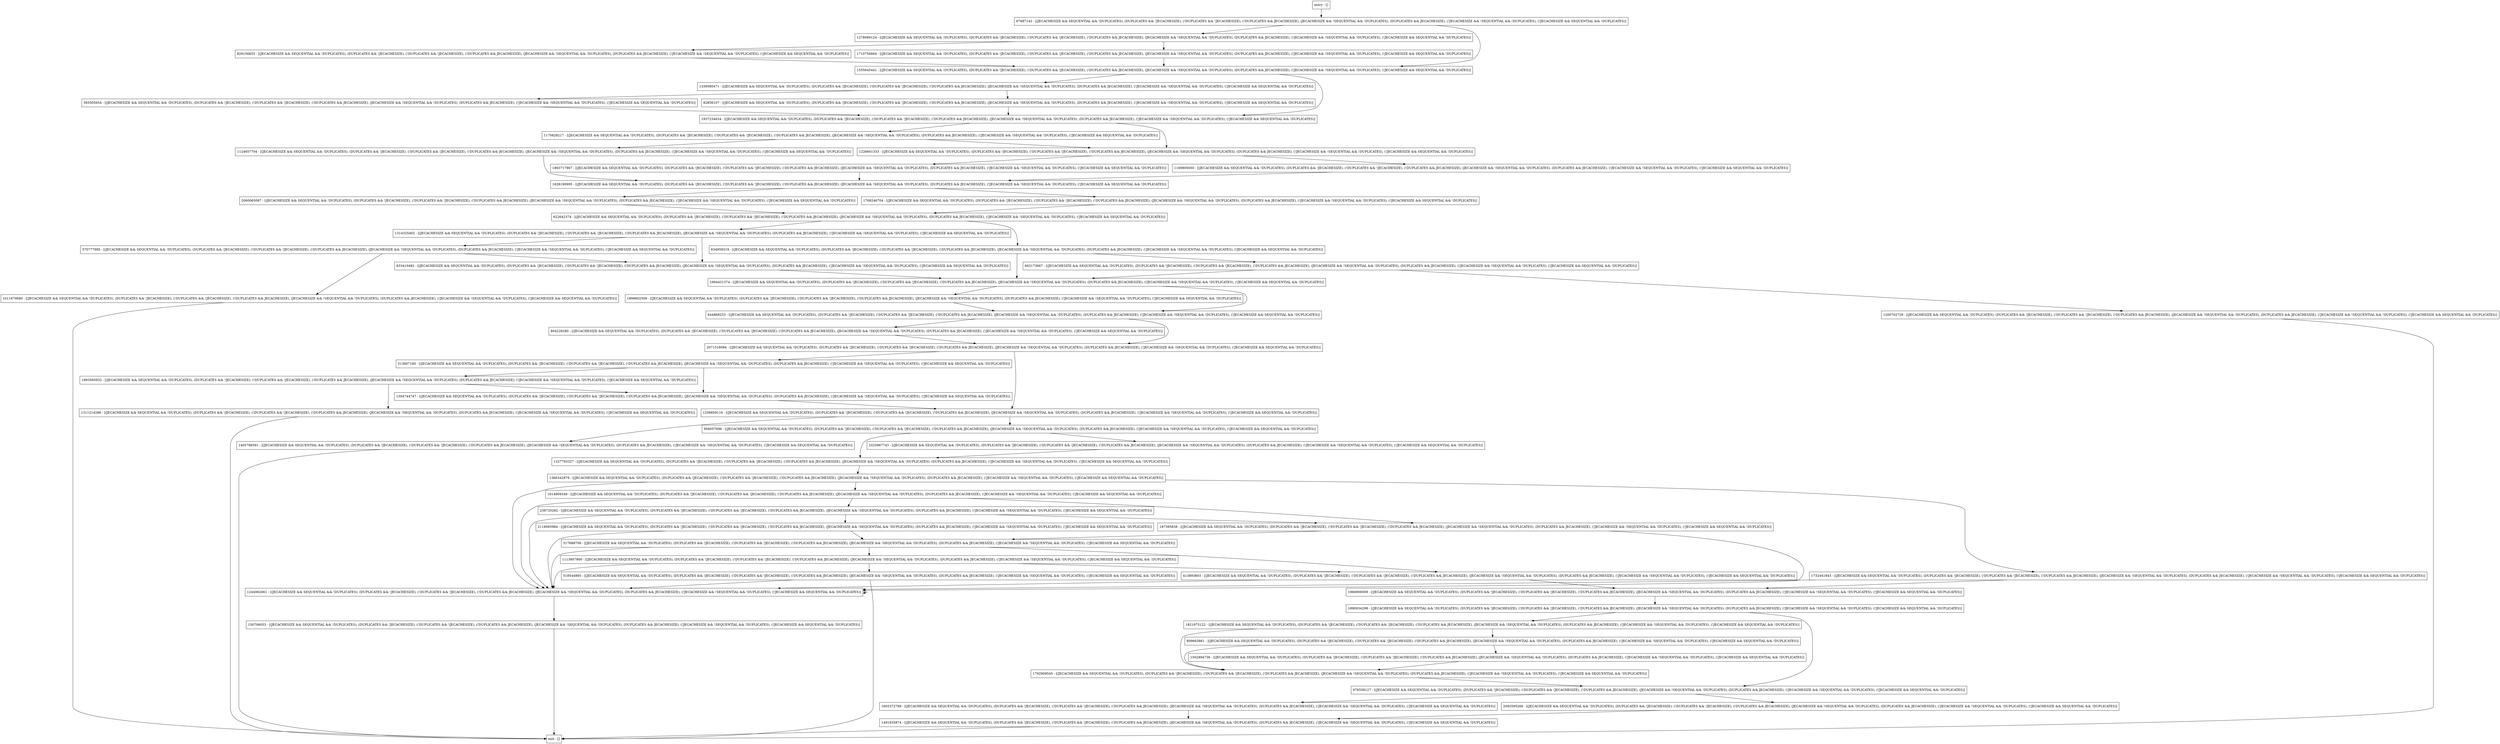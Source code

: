 digraph serialLogWork {
node [shape=record];
1011679680 [label="1011679680 - [(JECACHESIZE && SEQUENTIAL && !DUPLICATES), (DUPLICATES && !JECACHESIZE), (!DUPLICATES && !JECACHESIZE), (!DUPLICATES && JECACHESIZE), (JECACHESIZE && !SEQUENTIAL && !DUPLICATES), (DUPLICATES && JECACHESIZE), (!JECACHESIZE && !SEQUENTIAL && !DUPLICATES), (!JECACHESIZE && SEQUENTIAL && !DUPLICATES)]"];
1405786591 [label="1405786591 - [(JECACHESIZE && SEQUENTIAL && !DUPLICATES), (DUPLICATES && !JECACHESIZE), (!DUPLICATES && !JECACHESIZE), (!DUPLICATES && JECACHESIZE), (JECACHESIZE && !SEQUENTIAL && !DUPLICATES), (DUPLICATES && JECACHESIZE), (!JECACHESIZE && !SEQUENTIAL && !DUPLICATES), (!JECACHESIZE && SEQUENTIAL && !DUPLICATES)]"];
956057696 [label="956057696 - [(JECACHESIZE && SEQUENTIAL && !DUPLICATES), (DUPLICATES && !JECACHESIZE), (!DUPLICATES && !JECACHESIZE), (!DUPLICATES && JECACHESIZE), (JECACHESIZE && !SEQUENTIAL && !DUPLICATES), (DUPLICATES && JECACHESIZE), (!JECACHESIZE && !SEQUENTIAL && !DUPLICATES), (!JECACHESIZE && SEQUENTIAL && !DUPLICATES)]"];
1710756664 [label="1710756664 - [(JECACHESIZE && SEQUENTIAL && !DUPLICATES), (DUPLICATES && !JECACHESIZE), (!DUPLICATES && !JECACHESIZE), (!DUPLICATES && JECACHESIZE), (JECACHESIZE && !SEQUENTIAL && !DUPLICATES), (DUPLICATES && JECACHESIZE), (!JECACHESIZE && !SEQUENTIAL && !DUPLICATES), (!JECACHESIZE && SEQUENTIAL && !DUPLICATES)]"];
1311214286 [label="1311214286 - [(JECACHESIZE && SEQUENTIAL && !DUPLICATES), (DUPLICATES && !JECACHESIZE), (!DUPLICATES && !JECACHESIZE), (!DUPLICATES && JECACHESIZE), (JECACHESIZE && !SEQUENTIAL && !DUPLICATES), (DUPLICATES && JECACHESIZE), (!JECACHESIZE && !SEQUENTIAL && !DUPLICATES), (!JECACHESIZE && SEQUENTIAL && !DUPLICATES)]"];
2060065087 [label="2060065087 - [(JECACHESIZE && SEQUENTIAL && !DUPLICATES), (DUPLICATES && !JECACHESIZE), (!DUPLICATES && !JECACHESIZE), (!DUPLICATES && JECACHESIZE), (JECACHESIZE && !SEQUENTIAL && !DUPLICATES), (DUPLICATES && JECACHESIZE), (!JECACHESIZE && !SEQUENTIAL && !DUPLICATES), (!JECACHESIZE && SEQUENTIAL && !DUPLICATES)]"];
187395838 [label="187395838 - [(JECACHESIZE && SEQUENTIAL && !DUPLICATES), (DUPLICATES && !JECACHESIZE), (!DUPLICATES && !JECACHESIZE), (!DUPLICATES && JECACHESIZE), (JECACHESIZE && !SEQUENTIAL && !DUPLICATES), (DUPLICATES && JECACHESIZE), (!JECACHESIZE && !SEQUENTIAL && !DUPLICATES), (!JECACHESIZE && SEQUENTIAL && !DUPLICATES)]"];
809663861 [label="809663861 - [(JECACHESIZE && SEQUENTIAL && !DUPLICATES), (DUPLICATES && !JECACHESIZE), (!DUPLICATES && !JECACHESIZE), (!DUPLICATES && JECACHESIZE), (JECACHESIZE && !SEQUENTIAL && !DUPLICATES), (DUPLICATES && JECACHESIZE), (!JECACHESIZE && !SEQUENTIAL && !DUPLICATES), (!JECACHESIZE && SEQUENTIAL && !DUPLICATES)]"];
829156655 [label="829156655 - [(JECACHESIZE && SEQUENTIAL && !DUPLICATES), (DUPLICATES && !JECACHESIZE), (!DUPLICATES && !JECACHESIZE), (!DUPLICATES && JECACHESIZE), (JECACHESIZE && !SEQUENTIAL && !DUPLICATES), (DUPLICATES && JECACHESIZE), (!JECACHESIZE && !SEQUENTIAL && !DUPLICATES), (!JECACHESIZE && SEQUENTIAL && !DUPLICATES)]"];
1124657704 [label="1124657704 - [(JECACHESIZE && SEQUENTIAL && !DUPLICATES), (DUPLICATES && !JECACHESIZE), (!DUPLICATES && !JECACHESIZE), (!DUPLICATES && JECACHESIZE), (JECACHESIZE && !SEQUENTIAL && !DUPLICATES), (DUPLICATES && JECACHESIZE), (!JECACHESIZE && !SEQUENTIAL && !DUPLICATES), (!JECACHESIZE && SEQUENTIAL && !DUPLICATES)]"];
1327793327 [label="1327793327 - [(JECACHESIZE && SEQUENTIAL && !DUPLICATES), (DUPLICATES && !JECACHESIZE), (!DUPLICATES && !JECACHESIZE), (!DUPLICATES && JECACHESIZE), (JECACHESIZE && !SEQUENTIAL && !DUPLICATES), (DUPLICATES && JECACHESIZE), (!JECACHESIZE && !SEQUENTIAL && !DUPLICATES), (!JECACHESIZE && SEQUENTIAL && !DUPLICATES)]"];
1200702729 [label="1200702729 - [(JECACHESIZE && SEQUENTIAL && !DUPLICATES), (DUPLICATES && !JECACHESIZE), (!DUPLICATES && !JECACHESIZE), (!DUPLICATES && JECACHESIZE), (JECACHESIZE && !SEQUENTIAL && !DUPLICATES), (DUPLICATES && JECACHESIZE), (!JECACHESIZE && !SEQUENTIAL && !DUPLICATES), (!JECACHESIZE && SEQUENTIAL && !DUPLICATES)]"];
833410482 [label="833410482 - [(JECACHESIZE && SEQUENTIAL && !DUPLICATES), (DUPLICATES && !JECACHESIZE), (!DUPLICATES && !JECACHESIZE), (!DUPLICATES && JECACHESIZE), (JECACHESIZE && !SEQUENTIAL && !DUPLICATES), (DUPLICATES && JECACHESIZE), (!JECACHESIZE && !SEQUENTIAL && !DUPLICATES), (!JECACHESIZE && SEQUENTIAL && !DUPLICATES)]"];
676558127 [label="676558127 - [(JECACHESIZE && SEQUENTIAL && !DUPLICATES), (DUPLICATES && !JECACHESIZE), (!DUPLICATES && !JECACHESIZE), (!DUPLICATES && JECACHESIZE), (JECACHESIZE && !SEQUENTIAL && !DUPLICATES), (DUPLICATES && JECACHESIZE), (!JECACHESIZE && !SEQUENTIAL && !DUPLICATES), (!JECACHESIZE && SEQUENTIAL && !DUPLICATES)]"];
1314325402 [label="1314325402 - [(JECACHESIZE && SEQUENTIAL && !DUPLICATES), (DUPLICATES && !JECACHESIZE), (!DUPLICATES && !JECACHESIZE), (!DUPLICATES && JECACHESIZE), (JECACHESIZE && !SEQUENTIAL && !DUPLICATES), (DUPLICATES && JECACHESIZE), (!JECACHESIZE && !SEQUENTIAL && !DUPLICATES), (!JECACHESIZE && SEQUENTIAL && !DUPLICATES)]"];
1206859116 [label="1206859116 - [(JECACHESIZE && SEQUENTIAL && !DUPLICATES), (DUPLICATES && !JECACHESIZE), (!DUPLICATES && !JECACHESIZE), (!DUPLICATES && JECACHESIZE), (JECACHESIZE && !SEQUENTIAL && !DUPLICATES), (DUPLICATES && JECACHESIZE), (!JECACHESIZE && !SEQUENTIAL && !DUPLICATES), (!JECACHESIZE && SEQUENTIAL && !DUPLICATES)]"];
2092595266 [label="2092595266 - [(JECACHESIZE && SEQUENTIAL && !DUPLICATES), (DUPLICATES && !JECACHESIZE), (!DUPLICATES && !JECACHESIZE), (!DUPLICATES && JECACHESIZE), (JECACHESIZE && !SEQUENTIAL && !DUPLICATES), (DUPLICATES && JECACHESIZE), (!JECACHESIZE && !SEQUENTIAL && !DUPLICATES), (!JECACHESIZE && SEQUENTIAL && !DUPLICATES)]"];
2118065984 [label="2118065984 - [(JECACHESIZE && SEQUENTIAL && !DUPLICATES), (DUPLICATES && !JECACHESIZE), (!DUPLICATES && !JECACHESIZE), (!DUPLICATES && JECACHESIZE), (JECACHESIZE && !SEQUENTIAL && !DUPLICATES), (DUPLICATES && JECACHESIZE), (!JECACHESIZE && !SEQUENTIAL && !DUPLICATES), (!JECACHESIZE && SEQUENTIAL && !DUPLICATES)]"];
entry [label="entry - []"];
exit [label="exit - []"];
663173667 [label="663173667 - [(JECACHESIZE && SEQUENTIAL && !DUPLICATES), (DUPLICATES && !JECACHESIZE), (!DUPLICATES && !JECACHESIZE), (!DUPLICATES && JECACHESIZE), (JECACHESIZE && !SEQUENTIAL && !DUPLICATES), (DUPLICATES && JECACHESIZE), (!JECACHESIZE && !SEQUENTIAL && !DUPLICATES), (!JECACHESIZE && SEQUENTIAL && !DUPLICATES)]"];
82856107 [label="82856107 - [(JECACHESIZE && SEQUENTIAL && !DUPLICATES), (DUPLICATES && !JECACHESIZE), (!DUPLICATES && !JECACHESIZE), (!DUPLICATES && JECACHESIZE), (JECACHESIZE && !SEQUENTIAL && !DUPLICATES), (DUPLICATES && JECACHESIZE), (!JECACHESIZE && !SEQUENTIAL && !DUPLICATES), (!JECACHESIZE && SEQUENTIAL && !DUPLICATES)]"];
1304744747 [label="1304744747 - [(JECACHESIZE && SEQUENTIAL && !DUPLICATES), (DUPLICATES && !JECACHESIZE), (!DUPLICATES && !JECACHESIZE), (!DUPLICATES && JECACHESIZE), (JECACHESIZE && !SEQUENTIAL && !DUPLICATES), (DUPLICATES && JECACHESIZE), (!JECACHESIZE && !SEQUENTIAL && !DUPLICATES), (!JECACHESIZE && SEQUENTIAL && !DUPLICATES)]"];
1890934298 [label="1890934298 - [(JECACHESIZE && SEQUENTIAL && !DUPLICATES), (DUPLICATES && !JECACHESIZE), (!DUPLICATES && !JECACHESIZE), (!DUPLICATES && JECACHESIZE), (JECACHESIZE && !SEQUENTIAL && !DUPLICATES), (DUPLICATES && JECACHESIZE), (!JECACHESIZE && !SEQUENTIAL && !DUPLICATES), (!JECACHESIZE && SEQUENTIAL && !DUPLICATES)]"];
1113807800 [label="1113807800 - [(JECACHESIZE && SEQUENTIAL && !DUPLICATES), (DUPLICATES && !JECACHESIZE), (!DUPLICATES && !JECACHESIZE), (!DUPLICATES && JECACHESIZE), (JECACHESIZE && !SEQUENTIAL && !DUPLICATES), (DUPLICATES && JECACHESIZE), (!JECACHESIZE && !SEQUENTIAL && !DUPLICATES), (!JECACHESIZE && SEQUENTIAL && !DUPLICATES)]"];
570777985 [label="570777985 - [(JECACHESIZE && SEQUENTIAL && !DUPLICATES), (DUPLICATES && !JECACHESIZE), (!DUPLICATES && !JECACHESIZE), (!DUPLICATES && JECACHESIZE), (JECACHESIZE && !SEQUENTIAL && !DUPLICATES), (DUPLICATES && JECACHESIZE), (!JECACHESIZE && !SEQUENTIAL && !DUPLICATES), (!JECACHESIZE && SEQUENTIAL && !DUPLICATES)]"];
1244062661 [label="1244062661 - [(JECACHESIZE && SEQUENTIAL && !DUPLICATES), (DUPLICATES && !JECACHESIZE), (!DUPLICATES && !JECACHESIZE), (!DUPLICATES && JECACHESIZE), (JECACHESIZE && !SEQUENTIAL && !DUPLICATES), (DUPLICATES && JECACHESIZE), (!JECACHESIZE && !SEQUENTIAL && !DUPLICATES), (!JECACHESIZE && SEQUENTIAL && !DUPLICATES)]"];
1491935874 [label="1491935874 - [(JECACHESIZE && SEQUENTIAL && !DUPLICATES), (DUPLICATES && !JECACHESIZE), (!DUPLICATES && !JECACHESIZE), (!DUPLICATES && JECACHESIZE), (JECACHESIZE && !SEQUENTIAL && !DUPLICATES), (DUPLICATES && JECACHESIZE), (!JECACHESIZE && !SEQUENTIAL && !DUPLICATES), (!JECACHESIZE && SEQUENTIAL && !DUPLICATES)]"];
1025967743 [label="1025967743 - [(JECACHESIZE && SEQUENTIAL && !DUPLICATES), (DUPLICATES && !JECACHESIZE), (!DUPLICATES && !JECACHESIZE), (!DUPLICATES && JECACHESIZE), (JECACHESIZE && !SEQUENTIAL && !DUPLICATES), (DUPLICATES && JECACHESIZE), (!JECACHESIZE && !SEQUENTIAL && !DUPLICATES), (!JECACHESIZE && SEQUENTIAL && !DUPLICATES)]"];
1555645441 [label="1555645441 - [(JECACHESIZE && SEQUENTIAL && !DUPLICATES), (DUPLICATES && !JECACHESIZE), (!DUPLICATES && !JECACHESIZE), (!DUPLICATES && JECACHESIZE), (JECACHESIZE && !SEQUENTIAL && !DUPLICATES), (DUPLICATES && JECACHESIZE), (!JECACHESIZE && !SEQUENTIAL && !DUPLICATES), (!JECACHESIZE && SEQUENTIAL && !DUPLICATES)]"];
1899602509 [label="1899602509 - [(JECACHESIZE && SEQUENTIAL && !DUPLICATES), (DUPLICATES && !JECACHESIZE), (!DUPLICATES && !JECACHESIZE), (!DUPLICATES && JECACHESIZE), (JECACHESIZE && !SEQUENTIAL && !DUPLICATES), (DUPLICATES && JECACHESIZE), (!JECACHESIZE && !SEQUENTIAL && !DUPLICATES), (!JECACHESIZE && SEQUENTIAL && !DUPLICATES)]"];
150706053 [label="150706053 - [(JECACHESIZE && SEQUENTIAL && !DUPLICATES), (DUPLICATES && !JECACHESIZE), (!DUPLICATES && !JECACHESIZE), (!DUPLICATES && JECACHESIZE), (JECACHESIZE && !SEQUENTIAL && !DUPLICATES), (DUPLICATES && JECACHESIZE), (!JECACHESIZE && !SEQUENTIAL && !DUPLICATES), (!JECACHESIZE && SEQUENTIAL && !DUPLICATES)]"];
565505654 [label="565505654 - [(JECACHESIZE && SEQUENTIAL && !DUPLICATES), (DUPLICATES && !JECACHESIZE), (!DUPLICATES && !JECACHESIZE), (!DUPLICATES && JECACHESIZE), (JECACHESIZE && !SEQUENTIAL && !DUPLICATES), (DUPLICATES && JECACHESIZE), (!JECACHESIZE && !SEQUENTIAL && !DUPLICATES), (!JECACHESIZE && SEQUENTIAL && !DUPLICATES)]"];
1170828217 [label="1170828217 - [(JECACHESIZE && SEQUENTIAL && !DUPLICATES), (DUPLICATES && !JECACHESIZE), (!DUPLICATES && !JECACHESIZE), (!DUPLICATES && JECACHESIZE), (JECACHESIZE && !SEQUENTIAL && !DUPLICATES), (DUPLICATES && JECACHESIZE), (!JECACHESIZE && !SEQUENTIAL && !DUPLICATES), (!JECACHESIZE && SEQUENTIAL && !DUPLICATES)]"];
804228280 [label="804228280 - [(JECACHESIZE && SEQUENTIAL && !DUPLICATES), (DUPLICATES && !JECACHESIZE), (!DUPLICATES && !JECACHESIZE), (!DUPLICATES && JECACHESIZE), (JECACHESIZE && !SEQUENTIAL && !DUPLICATES), (DUPLICATES && JECACHESIZE), (!JECACHESIZE && !SEQUENTIAL && !DUPLICATES), (!JECACHESIZE && SEQUENTIAL && !DUPLICATES)]"];
67687142 [label="67687142 - [(JECACHESIZE && SEQUENTIAL && !DUPLICATES), (DUPLICATES && !JECACHESIZE), (!DUPLICATES && !JECACHESIZE), (!DUPLICATES && JECACHESIZE), (JECACHESIZE && !SEQUENTIAL && !DUPLICATES), (DUPLICATES && JECACHESIZE), (!JECACHESIZE && !SEQUENTIAL && !DUPLICATES), (!JECACHESIZE && SEQUENTIAL && !DUPLICATES)]"];
1605372789 [label="1605372789 - [(JECACHESIZE && SEQUENTIAL && !DUPLICATES), (DUPLICATES && !JECACHESIZE), (!DUPLICATES && !JECACHESIZE), (!DUPLICATES && JECACHESIZE), (JECACHESIZE && !SEQUENTIAL && !DUPLICATES), (DUPLICATES && JECACHESIZE), (!JECACHESIZE && !SEQUENTIAL && !DUPLICATES), (!JECACHESIZE && SEQUENTIAL && !DUPLICATES)]"];
1792909545 [label="1792909545 - [(JECACHESIZE && SEQUENTIAL && !DUPLICATES), (DUPLICATES && !JECACHESIZE), (!DUPLICATES && !JECACHESIZE), (!DUPLICATES && JECACHESIZE), (JECACHESIZE && !SEQUENTIAL && !DUPLICATES), (DUPLICATES && JECACHESIZE), (!JECACHESIZE && !SEQUENTIAL && !DUPLICATES), (!JECACHESIZE && SEQUENTIAL && !DUPLICATES)]"];
1628190995 [label="1628190995 - [(JECACHESIZE && SEQUENTIAL && !DUPLICATES), (DUPLICATES && !JECACHESIZE), (!DUPLICATES && !JECACHESIZE), (!DUPLICATES && JECACHESIZE), (JECACHESIZE && !SEQUENTIAL && !DUPLICATES), (DUPLICATES && JECACHESIZE), (!JECACHESIZE && !SEQUENTIAL && !DUPLICATES), (!JECACHESIZE && SEQUENTIAL && !DUPLICATES)]"];
1708246704 [label="1708246704 - [(JECACHESIZE && SEQUENTIAL && !DUPLICATES), (DUPLICATES && !JECACHESIZE), (!DUPLICATES && !JECACHESIZE), (!DUPLICATES && JECACHESIZE), (JECACHESIZE && !SEQUENTIAL && !DUPLICATES), (DUPLICATES && JECACHESIZE), (!JECACHESIZE && !SEQUENTIAL && !DUPLICATES), (!JECACHESIZE && SEQUENTIAL && !DUPLICATES)]"];
1366342879 [label="1366342879 - [(JECACHESIZE && SEQUENTIAL && !DUPLICATES), (DUPLICATES && !JECACHESIZE), (!DUPLICATES && !JECACHESIZE), (!DUPLICATES && JECACHESIZE), (JECACHESIZE && !SEQUENTIAL && !DUPLICATES), (DUPLICATES && JECACHESIZE), (!JECACHESIZE && !SEQUENTIAL && !DUPLICATES), (!JECACHESIZE && SEQUENTIAL && !DUPLICATES)]"];
413893803 [label="413893803 - [(JECACHESIZE && SEQUENTIAL && !DUPLICATES), (DUPLICATES && !JECACHESIZE), (!DUPLICATES && !JECACHESIZE), (!DUPLICATES && JECACHESIZE), (JECACHESIZE && !SEQUENTIAL && !DUPLICATES), (DUPLICATES && JECACHESIZE), (!JECACHESIZE && !SEQUENTIAL && !DUPLICATES), (!JECACHESIZE && SEQUENTIAL && !DUPLICATES)]"];
1821975122 [label="1821975122 - [(JECACHESIZE && SEQUENTIAL && !DUPLICATES), (DUPLICATES && !JECACHESIZE), (!DUPLICATES && !JECACHESIZE), (!DUPLICATES && JECACHESIZE), (JECACHESIZE && !SEQUENTIAL && !DUPLICATES), (DUPLICATES && JECACHESIZE), (!JECACHESIZE && !SEQUENTIAL && !DUPLICATES), (!JECACHESIZE && SEQUENTIAL && !DUPLICATES)]"];
1169905650 [label="1169905650 - [(JECACHESIZE && SEQUENTIAL && !DUPLICATES), (DUPLICATES && !JECACHESIZE), (!DUPLICATES && !JECACHESIZE), (!DUPLICATES && JECACHESIZE), (JECACHESIZE && !SEQUENTIAL && !DUPLICATES), (DUPLICATES && JECACHESIZE), (!JECACHESIZE && !SEQUENTIAL && !DUPLICATES), (!JECACHESIZE && SEQUENTIAL && !DUPLICATES)]"];
644868253 [label="644868253 - [(JECACHESIZE && SEQUENTIAL && !DUPLICATES), (DUPLICATES && !JECACHESIZE), (!DUPLICATES && !JECACHESIZE), (!DUPLICATES && JECACHESIZE), (JECACHESIZE && !SEQUENTIAL && !DUPLICATES), (DUPLICATES && JECACHESIZE), (!JECACHESIZE && !SEQUENTIAL && !DUPLICATES), (!JECACHESIZE && SEQUENTIAL && !DUPLICATES)]"];
1614909349 [label="1614909349 - [(JECACHESIZE && SEQUENTIAL && !DUPLICATES), (DUPLICATES && !JECACHESIZE), (!DUPLICATES && !JECACHESIZE), (!DUPLICATES && JECACHESIZE), (JECACHESIZE && !SEQUENTIAL && !DUPLICATES), (DUPLICATES && JECACHESIZE), (!JECACHESIZE && !SEQUENTIAL && !DUPLICATES), (!JECACHESIZE && SEQUENTIAL && !DUPLICATES)]"];
317688709 [label="317688709 - [(JECACHESIZE && SEQUENTIAL && !DUPLICATES), (DUPLICATES && !JECACHESIZE), (!DUPLICATES && !JECACHESIZE), (!DUPLICATES && JECACHESIZE), (JECACHESIZE && !SEQUENTIAL && !DUPLICATES), (DUPLICATES && JECACHESIZE), (!JECACHESIZE && !SEQUENTIAL && !DUPLICATES), (!JECACHESIZE && SEQUENTIAL && !DUPLICATES)]"];
1339580471 [label="1339580471 - [(JECACHESIZE && SEQUENTIAL && !DUPLICATES), (DUPLICATES && !JECACHESIZE), (!DUPLICATES && !JECACHESIZE), (!DUPLICATES && JECACHESIZE), (JECACHESIZE && !SEQUENTIAL && !DUPLICATES), (DUPLICATES && JECACHESIZE), (!JECACHESIZE && !SEQUENTIAL && !DUPLICATES), (!JECACHESIZE && SEQUENTIAL && !DUPLICATES)]"];
513607180 [label="513607180 - [(JECACHESIZE && SEQUENTIAL && !DUPLICATES), (DUPLICATES && !JECACHESIZE), (!DUPLICATES && !JECACHESIZE), (!DUPLICATES && JECACHESIZE), (JECACHESIZE && !SEQUENTIAL && !DUPLICATES), (DUPLICATES && JECACHESIZE), (!JECACHESIZE && !SEQUENTIAL && !DUPLICATES), (!JECACHESIZE && SEQUENTIAL && !DUPLICATES)]"];
1278089124 [label="1278089124 - [(JECACHESIZE && SEQUENTIAL && !DUPLICATES), (DUPLICATES && !JECACHESIZE), (!DUPLICATES && !JECACHESIZE), (!DUPLICATES && JECACHESIZE), (JECACHESIZE && !SEQUENTIAL && !DUPLICATES), (DUPLICATES && JECACHESIZE), (!JECACHESIZE && !SEQUENTIAL && !DUPLICATES), (!JECACHESIZE && SEQUENTIAL && !DUPLICATES)]"];
238720282 [label="238720282 - [(JECACHESIZE && SEQUENTIAL && !DUPLICATES), (DUPLICATES && !JECACHESIZE), (!DUPLICATES && !JECACHESIZE), (!DUPLICATES && JECACHESIZE), (JECACHESIZE && !SEQUENTIAL && !DUPLICATES), (DUPLICATES && JECACHESIZE), (!JECACHESIZE && !SEQUENTIAL && !DUPLICATES), (!JECACHESIZE && SEQUENTIAL && !DUPLICATES)]"];
1937234634 [label="1937234634 - [(JECACHESIZE && SEQUENTIAL && !DUPLICATES), (DUPLICATES && !JECACHESIZE), (!DUPLICATES && !JECACHESIZE), (!DUPLICATES && JECACHESIZE), (JECACHESIZE && !SEQUENTIAL && !DUPLICATES), (DUPLICATES && JECACHESIZE), (!JECACHESIZE && !SEQUENTIAL && !DUPLICATES), (!JECACHESIZE && SEQUENTIAL && !DUPLICATES)]"];
622642374 [label="622642374 - [(JECACHESIZE && SEQUENTIAL && !DUPLICATES), (DUPLICATES && !JECACHESIZE), (!DUPLICATES && !JECACHESIZE), (!DUPLICATES && JECACHESIZE), (JECACHESIZE && !SEQUENTIAL && !DUPLICATES), (DUPLICATES && JECACHESIZE), (!JECACHESIZE && !SEQUENTIAL && !DUPLICATES), (!JECACHESIZE && SEQUENTIAL && !DUPLICATES)]"];
1863717867 [label="1863717867 - [(JECACHESIZE && SEQUENTIAL && !DUPLICATES), (DUPLICATES && !JECACHESIZE), (!DUPLICATES && !JECACHESIZE), (!DUPLICATES && JECACHESIZE), (JECACHESIZE && !SEQUENTIAL && !DUPLICATES), (DUPLICATES && JECACHESIZE), (!JECACHESIZE && !SEQUENTIAL && !DUPLICATES), (!JECACHESIZE && SEQUENTIAL && !DUPLICATES)]"];
634959319 [label="634959319 - [(JECACHESIZE && SEQUENTIAL && !DUPLICATES), (DUPLICATES && !JECACHESIZE), (!DUPLICATES && !JECACHESIZE), (!DUPLICATES && JECACHESIZE), (JECACHESIZE && !SEQUENTIAL && !DUPLICATES), (DUPLICATES && JECACHESIZE), (!JECACHESIZE && !SEQUENTIAL && !DUPLICATES), (!JECACHESIZE && SEQUENTIAL && !DUPLICATES)]"];
1732441843 [label="1732441843 - [(JECACHESIZE && SEQUENTIAL && !DUPLICATES), (DUPLICATES && !JECACHESIZE), (!DUPLICATES && !JECACHESIZE), (!DUPLICATES && JECACHESIZE), (JECACHESIZE && !SEQUENTIAL && !DUPLICATES), (DUPLICATES && JECACHESIZE), (!JECACHESIZE && !SEQUENTIAL && !DUPLICATES), (!JECACHESIZE && SEQUENTIAL && !DUPLICATES)]"];
1893565932 [label="1893565932 - [(JECACHESIZE && SEQUENTIAL && !DUPLICATES), (DUPLICATES && !JECACHESIZE), (!DUPLICATES && !JECACHESIZE), (!DUPLICATES && JECACHESIZE), (JECACHESIZE && !SEQUENTIAL && !DUPLICATES), (DUPLICATES && JECACHESIZE), (!JECACHESIZE && !SEQUENTIAL && !DUPLICATES), (!JECACHESIZE && SEQUENTIAL && !DUPLICATES)]"];
2071518084 [label="2071518084 - [(JECACHESIZE && SEQUENTIAL && !DUPLICATES), (DUPLICATES && !JECACHESIZE), (!DUPLICATES && !JECACHESIZE), (!DUPLICATES && JECACHESIZE), (JECACHESIZE && !SEQUENTIAL && !DUPLICATES), (DUPLICATES && JECACHESIZE), (!JECACHESIZE && !SEQUENTIAL && !DUPLICATES), (!JECACHESIZE && SEQUENTIAL && !DUPLICATES)]"];
1694431374 [label="1694431374 - [(JECACHESIZE && SEQUENTIAL && !DUPLICATES), (DUPLICATES && !JECACHESIZE), (!DUPLICATES && !JECACHESIZE), (!DUPLICATES && JECACHESIZE), (JECACHESIZE && !SEQUENTIAL && !DUPLICATES), (DUPLICATES && JECACHESIZE), (!JECACHESIZE && !SEQUENTIAL && !DUPLICATES), (!JECACHESIZE && SEQUENTIAL && !DUPLICATES)]"];
1226601333 [label="1226601333 - [(JECACHESIZE && SEQUENTIAL && !DUPLICATES), (DUPLICATES && !JECACHESIZE), (!DUPLICATES && !JECACHESIZE), (!DUPLICATES && JECACHESIZE), (JECACHESIZE && !SEQUENTIAL && !DUPLICATES), (DUPLICATES && JECACHESIZE), (!JECACHESIZE && !SEQUENTIAL && !DUPLICATES), (!JECACHESIZE && SEQUENTIAL && !DUPLICATES)]"];
518544865 [label="518544865 - [(JECACHESIZE && SEQUENTIAL && !DUPLICATES), (DUPLICATES && !JECACHESIZE), (!DUPLICATES && !JECACHESIZE), (!DUPLICATES && JECACHESIZE), (JECACHESIZE && !SEQUENTIAL && !DUPLICATES), (DUPLICATES && JECACHESIZE), (!JECACHESIZE && !SEQUENTIAL && !DUPLICATES), (!JECACHESIZE && SEQUENTIAL && !DUPLICATES)]"];
1502894736 [label="1502894736 - [(JECACHESIZE && SEQUENTIAL && !DUPLICATES), (DUPLICATES && !JECACHESIZE), (!DUPLICATES && !JECACHESIZE), (!DUPLICATES && JECACHESIZE), (JECACHESIZE && !SEQUENTIAL && !DUPLICATES), (DUPLICATES && JECACHESIZE), (!JECACHESIZE && !SEQUENTIAL && !DUPLICATES), (!JECACHESIZE && SEQUENTIAL && !DUPLICATES)]"];
1966909309 [label="1966909309 - [(JECACHESIZE && SEQUENTIAL && !DUPLICATES), (DUPLICATES && !JECACHESIZE), (!DUPLICATES && !JECACHESIZE), (!DUPLICATES && JECACHESIZE), (JECACHESIZE && !SEQUENTIAL && !DUPLICATES), (DUPLICATES && JECACHESIZE), (!JECACHESIZE && !SEQUENTIAL && !DUPLICATES), (!JECACHESIZE && SEQUENTIAL && !DUPLICATES)]"];
entry;
exit;
1011679680 -> exit;
1405786591 -> exit;
956057696 -> 1025967743;
956057696 -> 1327793327;
1710756664 -> 1555645441;
1311214286 -> exit;
2060065087 -> 622642374;
187395838 -> 1244062661;
187395838 -> 317688709;
809663861 -> 1792909545;
809663861 -> 1502894736;
829156655 -> 1555645441;
1124657704 -> 1628190995;
1327793327 -> 1366342879;
1200702729 -> exit;
833410482 -> 1694431374;
676558127 -> 1605372789;
676558127 -> 2092595266;
1314325402 -> 833410482;
1314325402 -> 570777985;
1206859116 -> 1405786591;
1206859116 -> 956057696;
2092595266 -> 1491935874;
2118065984 -> 1244062661;
2118065984 -> 317688709;
entry -> 67687142;
663173667 -> 1200702729;
663173667 -> 1694431374;
82856107 -> 1937234634;
1304744747 -> 1206859116;
1890934298 -> 676558127;
1890934298 -> 1821975122;
1113807800 -> 1244062661;
1113807800 -> 413893803;
1113807800 -> 518544865;
570777985 -> 1011679680;
570777985 -> 833410482;
1244062661 -> 1244062661;
1244062661 -> 150706053;
1491935874 -> exit;
1025967743 -> 1327793327;
1555645441 -> 1339580471;
1555645441 -> 1937234634;
1899602509 -> 644868253;
150706053 -> exit;
565505654 -> 1937234634;
1170828217 -> 1124657704;
1170828217 -> 1226601333;
804228280 -> 2071518084;
67687142 -> 1555645441;
67687142 -> 1278089124;
1605372789 -> 1491935874;
1792909545 -> 676558127;
1628190995 -> 1708246704;
1628190995 -> 2060065087;
1708246704 -> 622642374;
1366342879 -> 1244062661;
1366342879 -> 1614909349;
1366342879 -> 1732441843;
413893803 -> 1244062661;
413893803 -> 1966909309;
1821975122 -> 1792909545;
1821975122 -> 809663861;
1169905650 -> 1628190995;
644868253 -> 2071518084;
644868253 -> 804228280;
1614909349 -> 1244062661;
1614909349 -> 238720282;
1614909349 -> 187395838;
317688709 -> 1244062661;
317688709 -> 1113807800;
317688709 -> 413893803;
1339580471 -> 82856107;
1339580471 -> 565505654;
513607180 -> 1304744747;
513607180 -> 1893565932;
1278089124 -> 829156655;
1278089124 -> 1710756664;
238720282 -> 1244062661;
238720282 -> 187395838;
238720282 -> 2118065984;
1937234634 -> 1226601333;
1937234634 -> 1170828217;
622642374 -> 1314325402;
622642374 -> 634959319;
1863717867 -> 1628190995;
634959319 -> 663173667;
634959319 -> 1694431374;
1732441843 -> 1244062661;
1732441843 -> 1966909309;
1893565932 -> 1304744747;
1893565932 -> 1311214286;
2071518084 -> 513607180;
2071518084 -> 1206859116;
1694431374 -> 1899602509;
1694431374 -> 644868253;
1226601333 -> 1169905650;
1226601333 -> 1863717867;
518544865 -> 1244062661;
518544865 -> exit;
1502894736 -> 1792909545;
1966909309 -> 1890934298;
}

